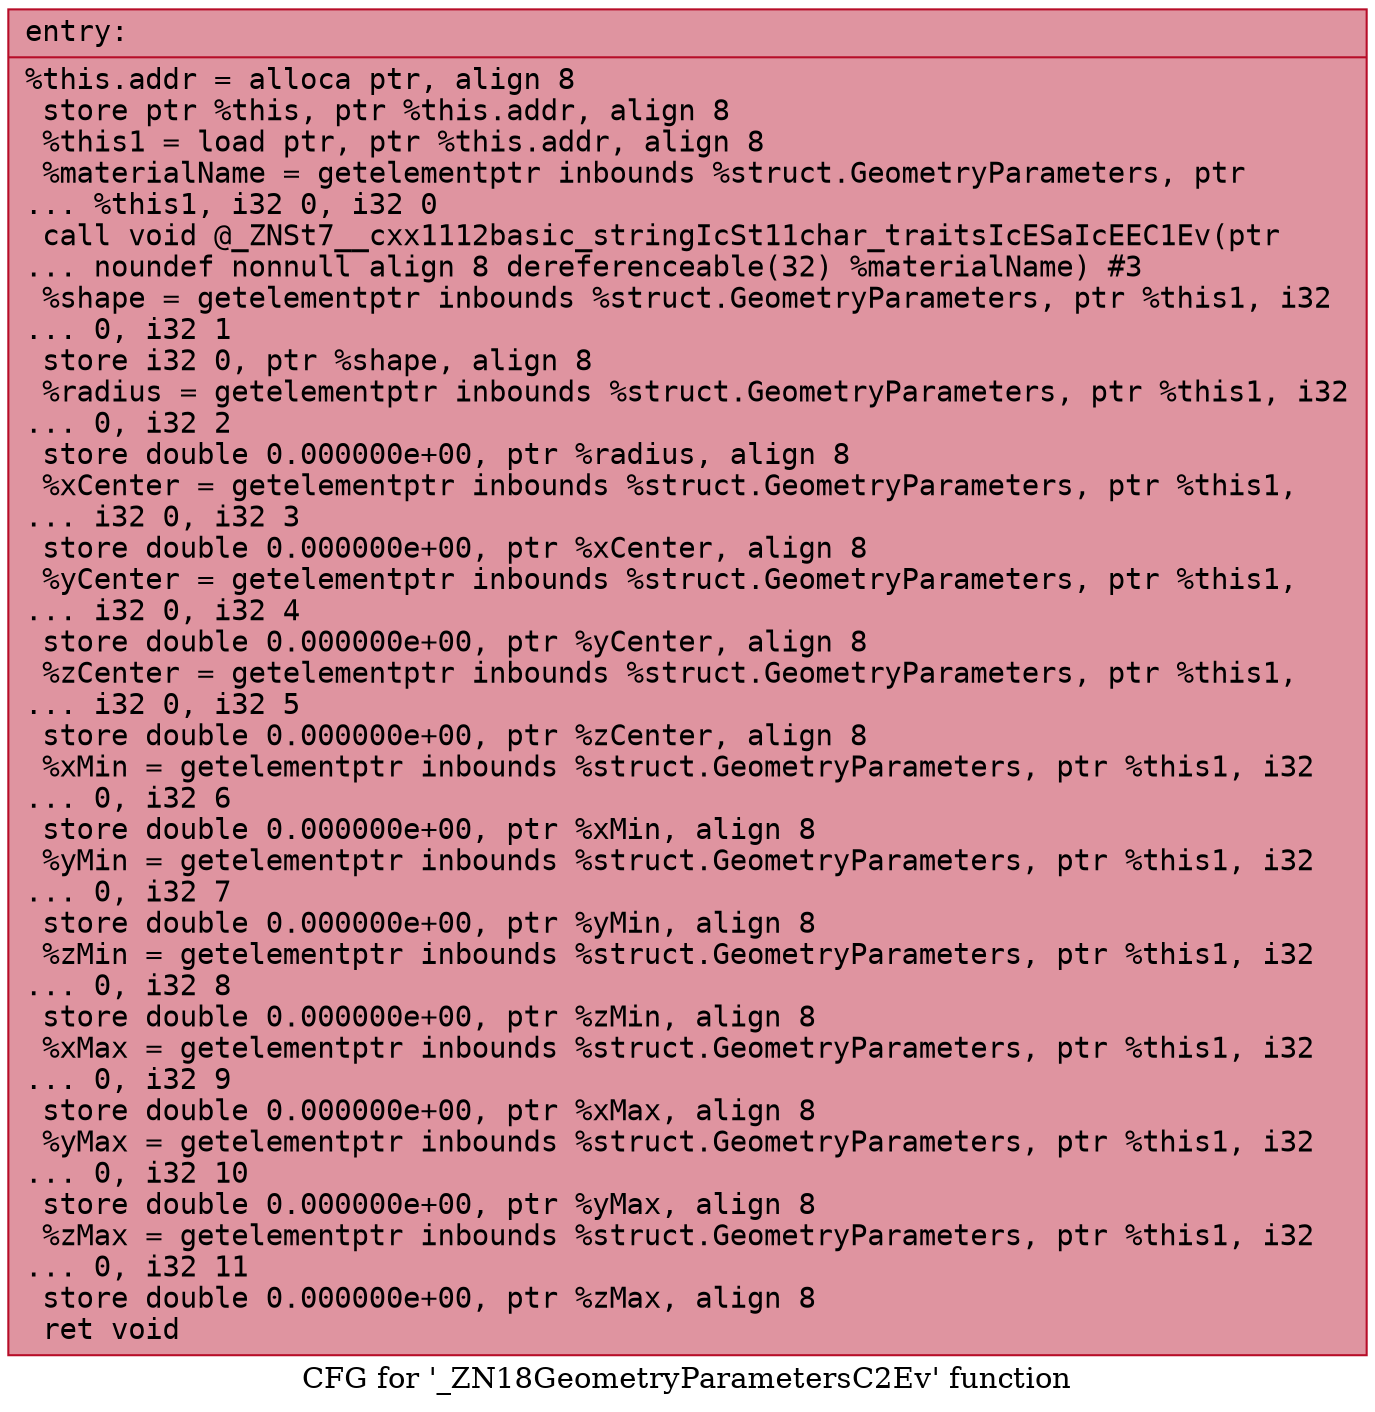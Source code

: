 digraph "CFG for '_ZN18GeometryParametersC2Ev' function" {
	label="CFG for '_ZN18GeometryParametersC2Ev' function";

	Node0x562c4e5b3810 [shape=record,color="#b70d28ff", style=filled, fillcolor="#b70d2870" fontname="Courier",label="{entry:\l|  %this.addr = alloca ptr, align 8\l  store ptr %this, ptr %this.addr, align 8\l  %this1 = load ptr, ptr %this.addr, align 8\l  %materialName = getelementptr inbounds %struct.GeometryParameters, ptr\l... %this1, i32 0, i32 0\l  call void @_ZNSt7__cxx1112basic_stringIcSt11char_traitsIcESaIcEEC1Ev(ptr\l... noundef nonnull align 8 dereferenceable(32) %materialName) #3\l  %shape = getelementptr inbounds %struct.GeometryParameters, ptr %this1, i32\l... 0, i32 1\l  store i32 0, ptr %shape, align 8\l  %radius = getelementptr inbounds %struct.GeometryParameters, ptr %this1, i32\l... 0, i32 2\l  store double 0.000000e+00, ptr %radius, align 8\l  %xCenter = getelementptr inbounds %struct.GeometryParameters, ptr %this1,\l... i32 0, i32 3\l  store double 0.000000e+00, ptr %xCenter, align 8\l  %yCenter = getelementptr inbounds %struct.GeometryParameters, ptr %this1,\l... i32 0, i32 4\l  store double 0.000000e+00, ptr %yCenter, align 8\l  %zCenter = getelementptr inbounds %struct.GeometryParameters, ptr %this1,\l... i32 0, i32 5\l  store double 0.000000e+00, ptr %zCenter, align 8\l  %xMin = getelementptr inbounds %struct.GeometryParameters, ptr %this1, i32\l... 0, i32 6\l  store double 0.000000e+00, ptr %xMin, align 8\l  %yMin = getelementptr inbounds %struct.GeometryParameters, ptr %this1, i32\l... 0, i32 7\l  store double 0.000000e+00, ptr %yMin, align 8\l  %zMin = getelementptr inbounds %struct.GeometryParameters, ptr %this1, i32\l... 0, i32 8\l  store double 0.000000e+00, ptr %zMin, align 8\l  %xMax = getelementptr inbounds %struct.GeometryParameters, ptr %this1, i32\l... 0, i32 9\l  store double 0.000000e+00, ptr %xMax, align 8\l  %yMax = getelementptr inbounds %struct.GeometryParameters, ptr %this1, i32\l... 0, i32 10\l  store double 0.000000e+00, ptr %yMax, align 8\l  %zMax = getelementptr inbounds %struct.GeometryParameters, ptr %this1, i32\l... 0, i32 11\l  store double 0.000000e+00, ptr %zMax, align 8\l  ret void\l}"];
}
